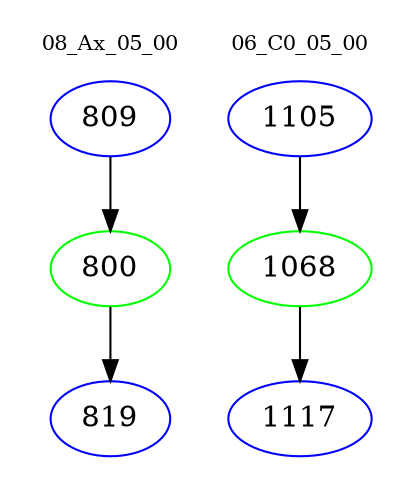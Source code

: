digraph{
subgraph cluster_0 {
color = white
label = "08_Ax_05_00";
fontsize=10;
T0_809 [label="809", color="blue"]
T0_809 -> T0_800 [color="black"]
T0_800 [label="800", color="green"]
T0_800 -> T0_819 [color="black"]
T0_819 [label="819", color="blue"]
}
subgraph cluster_1 {
color = white
label = "06_C0_05_00";
fontsize=10;
T1_1105 [label="1105", color="blue"]
T1_1105 -> T1_1068 [color="black"]
T1_1068 [label="1068", color="green"]
T1_1068 -> T1_1117 [color="black"]
T1_1117 [label="1117", color="blue"]
}
}
